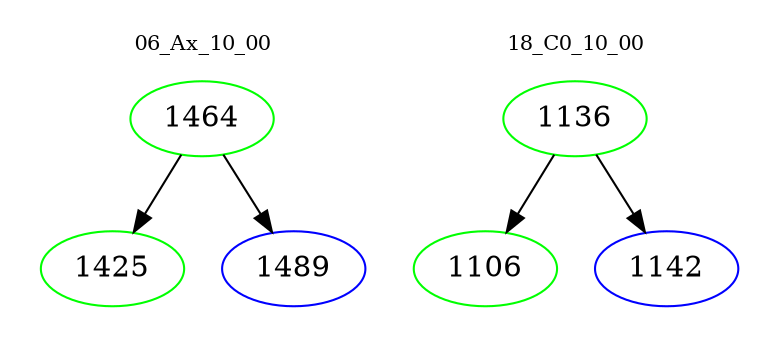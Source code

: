 digraph{
subgraph cluster_0 {
color = white
label = "06_Ax_10_00";
fontsize=10;
T0_1464 [label="1464", color="green"]
T0_1464 -> T0_1425 [color="black"]
T0_1425 [label="1425", color="green"]
T0_1464 -> T0_1489 [color="black"]
T0_1489 [label="1489", color="blue"]
}
subgraph cluster_1 {
color = white
label = "18_C0_10_00";
fontsize=10;
T1_1136 [label="1136", color="green"]
T1_1136 -> T1_1106 [color="black"]
T1_1106 [label="1106", color="green"]
T1_1136 -> T1_1142 [color="black"]
T1_1142 [label="1142", color="blue"]
}
}
